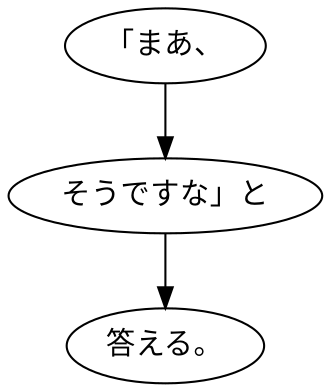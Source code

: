digraph graph2883 {
	node0 [label="「まあ、"];
	node1 [label="そうですな」と"];
	node2 [label="答える。"];
	node0 -> node1;
	node1 -> node2;
}
